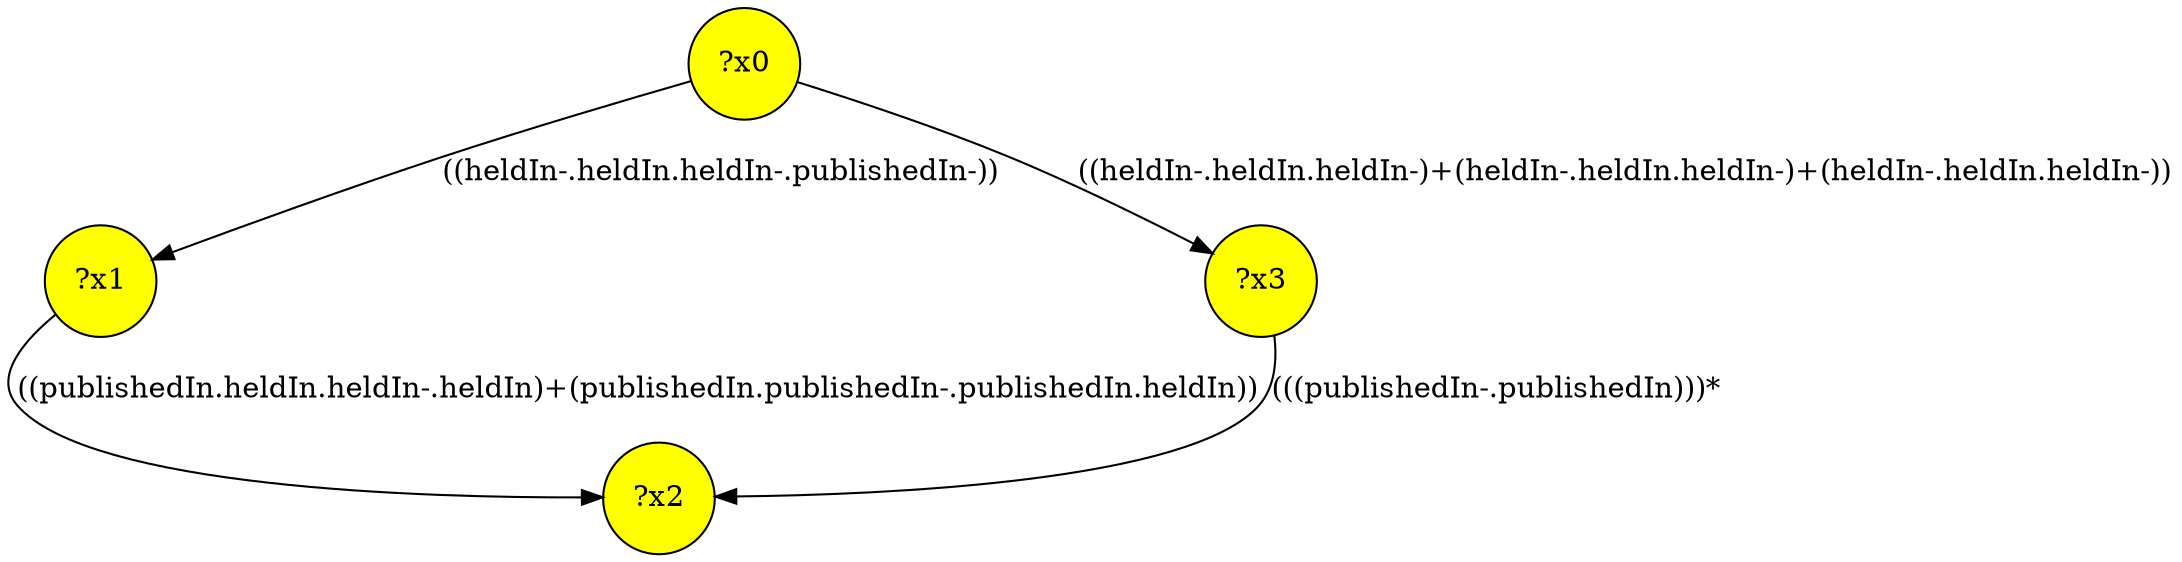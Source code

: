 digraph g {
	x1 [fillcolor="yellow", style="filled," shape=circle, label="?x1"];
	x2 [fillcolor="yellow", style="filled," shape=circle, label="?x2"];
	x3 [fillcolor="yellow", style="filled," shape=circle, label="?x3"];
	x0 [fillcolor="yellow", style="filled," shape=circle, label="?x0"];
	x0 -> x1 [label="((heldIn-.heldIn.heldIn-.publishedIn-))"];
	x1 -> x2 [label="((publishedIn.heldIn.heldIn-.heldIn)+(publishedIn.publishedIn-.publishedIn.heldIn))"];
	x0 -> x3 [label="((heldIn-.heldIn.heldIn-)+(heldIn-.heldIn.heldIn-)+(heldIn-.heldIn.heldIn-))"];
	x3 -> x2 [label="(((publishedIn-.publishedIn)))*"];
}
